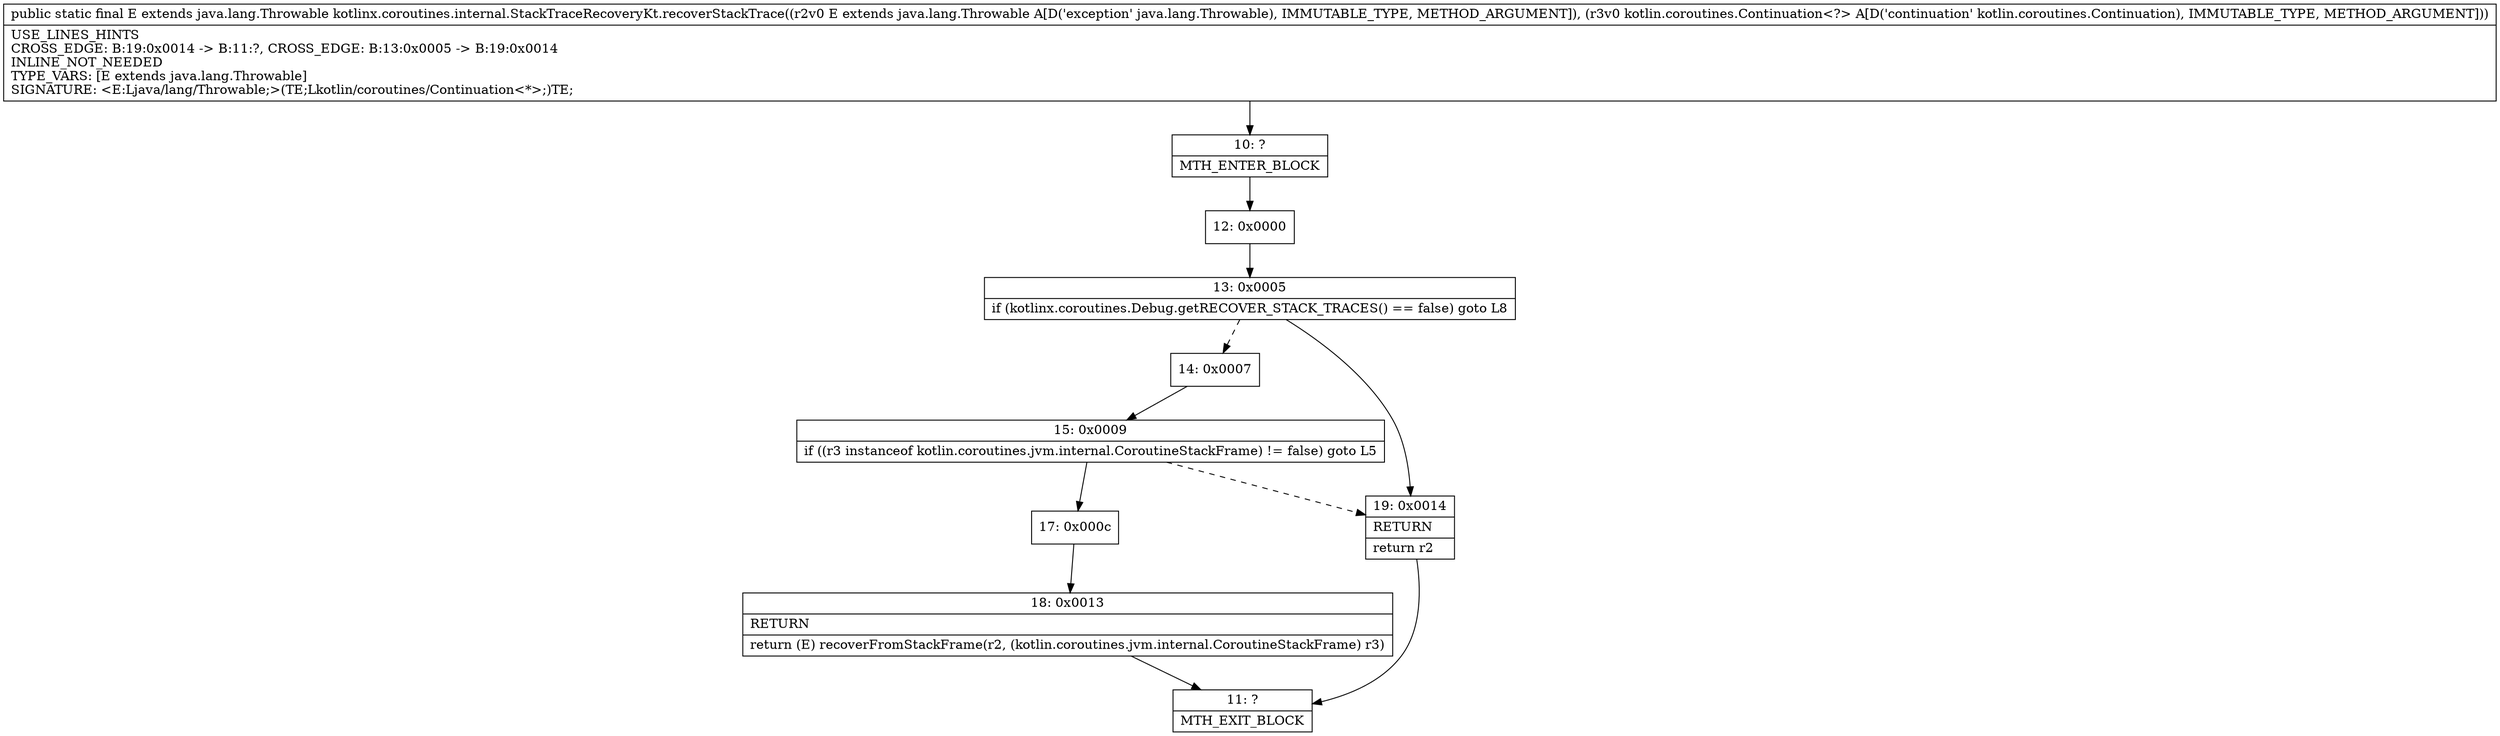 digraph "CFG forkotlinx.coroutines.internal.StackTraceRecoveryKt.recoverStackTrace(Ljava\/lang\/Throwable;Lkotlin\/coroutines\/Continuation;)Ljava\/lang\/Throwable;" {
Node_10 [shape=record,label="{10\:\ ?|MTH_ENTER_BLOCK\l}"];
Node_12 [shape=record,label="{12\:\ 0x0000}"];
Node_13 [shape=record,label="{13\:\ 0x0005|if (kotlinx.coroutines.Debug.getRECOVER_STACK_TRACES() == false) goto L8\l}"];
Node_14 [shape=record,label="{14\:\ 0x0007}"];
Node_15 [shape=record,label="{15\:\ 0x0009|if ((r3 instanceof kotlin.coroutines.jvm.internal.CoroutineStackFrame) != false) goto L5\l}"];
Node_17 [shape=record,label="{17\:\ 0x000c}"];
Node_18 [shape=record,label="{18\:\ 0x0013|RETURN\l|return (E) recoverFromStackFrame(r2, (kotlin.coroutines.jvm.internal.CoroutineStackFrame) r3)\l}"];
Node_11 [shape=record,label="{11\:\ ?|MTH_EXIT_BLOCK\l}"];
Node_19 [shape=record,label="{19\:\ 0x0014|RETURN\l|return r2\l}"];
MethodNode[shape=record,label="{public static final E extends java.lang.Throwable kotlinx.coroutines.internal.StackTraceRecoveryKt.recoverStackTrace((r2v0 E extends java.lang.Throwable A[D('exception' java.lang.Throwable), IMMUTABLE_TYPE, METHOD_ARGUMENT]), (r3v0 kotlin.coroutines.Continuation\<?\> A[D('continuation' kotlin.coroutines.Continuation), IMMUTABLE_TYPE, METHOD_ARGUMENT]))  | USE_LINES_HINTS\lCROSS_EDGE: B:19:0x0014 \-\> B:11:?, CROSS_EDGE: B:13:0x0005 \-\> B:19:0x0014\lINLINE_NOT_NEEDED\lTYPE_VARS: [E extends java.lang.Throwable]\lSIGNATURE: \<E:Ljava\/lang\/Throwable;\>(TE;Lkotlin\/coroutines\/Continuation\<*\>;)TE;\l}"];
MethodNode -> Node_10;Node_10 -> Node_12;
Node_12 -> Node_13;
Node_13 -> Node_14[style=dashed];
Node_13 -> Node_19;
Node_14 -> Node_15;
Node_15 -> Node_17;
Node_15 -> Node_19[style=dashed];
Node_17 -> Node_18;
Node_18 -> Node_11;
Node_19 -> Node_11;
}

